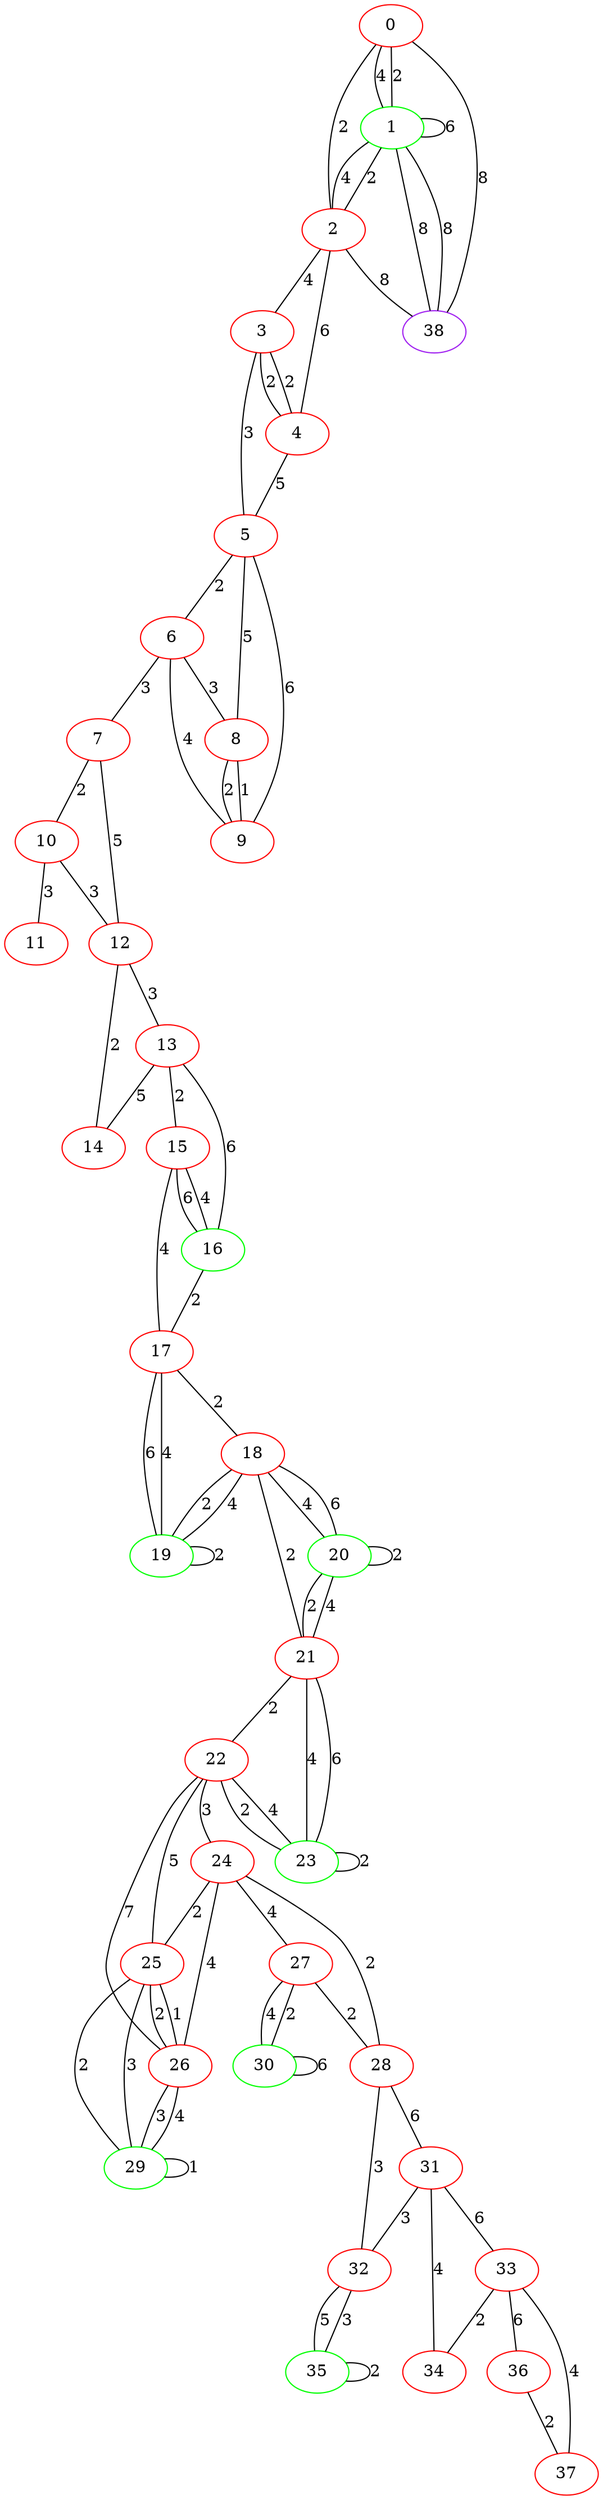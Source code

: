 graph "" {
0 [color=red, weight=1];
1 [color=green, weight=2];
2 [color=red, weight=1];
3 [color=red, weight=1];
4 [color=red, weight=1];
5 [color=red, weight=1];
6 [color=red, weight=1];
7 [color=red, weight=1];
8 [color=red, weight=1];
9 [color=red, weight=1];
10 [color=red, weight=1];
11 [color=red, weight=1];
12 [color=red, weight=1];
13 [color=red, weight=1];
14 [color=red, weight=1];
15 [color=red, weight=1];
16 [color=green, weight=2];
17 [color=red, weight=1];
18 [color=red, weight=1];
19 [color=green, weight=2];
20 [color=green, weight=2];
21 [color=red, weight=1];
22 [color=red, weight=1];
23 [color=green, weight=2];
24 [color=red, weight=1];
25 [color=red, weight=1];
26 [color=red, weight=1];
27 [color=red, weight=1];
28 [color=red, weight=1];
29 [color=green, weight=2];
30 [color=green, weight=2];
31 [color=red, weight=1];
32 [color=red, weight=1];
33 [color=red, weight=1];
34 [color=red, weight=1];
35 [color=green, weight=2];
36 [color=red, weight=1];
37 [color=red, weight=1];
38 [color=purple, weight=4];
0 -- 1  [key=0, label=2];
0 -- 1  [key=1, label=4];
0 -- 2  [key=0, label=2];
0 -- 38  [key=0, label=8];
1 -- 1  [key=0, label=6];
1 -- 2  [key=0, label=4];
1 -- 2  [key=1, label=2];
1 -- 38  [key=0, label=8];
1 -- 38  [key=1, label=8];
2 -- 3  [key=0, label=4];
2 -- 4  [key=0, label=6];
2 -- 38  [key=0, label=8];
3 -- 4  [key=0, label=2];
3 -- 4  [key=1, label=2];
3 -- 5  [key=0, label=3];
4 -- 5  [key=0, label=5];
5 -- 8  [key=0, label=5];
5 -- 9  [key=0, label=6];
5 -- 6  [key=0, label=2];
6 -- 8  [key=0, label=3];
6 -- 9  [key=0, label=4];
6 -- 7  [key=0, label=3];
7 -- 10  [key=0, label=2];
7 -- 12  [key=0, label=5];
8 -- 9  [key=0, label=2];
8 -- 9  [key=1, label=1];
10 -- 11  [key=0, label=3];
10 -- 12  [key=0, label=3];
12 -- 13  [key=0, label=3];
12 -- 14  [key=0, label=2];
13 -- 16  [key=0, label=6];
13 -- 14  [key=0, label=5];
13 -- 15  [key=0, label=2];
15 -- 16  [key=0, label=6];
15 -- 16  [key=1, label=4];
15 -- 17  [key=0, label=4];
16 -- 17  [key=0, label=2];
17 -- 18  [key=0, label=2];
17 -- 19  [key=0, label=4];
17 -- 19  [key=1, label=6];
18 -- 19  [key=0, label=2];
18 -- 19  [key=1, label=4];
18 -- 20  [key=0, label=6];
18 -- 20  [key=1, label=4];
18 -- 21  [key=0, label=2];
19 -- 19  [key=0, label=2];
20 -- 20  [key=0, label=2];
20 -- 21  [key=0, label=4];
20 -- 21  [key=1, label=2];
21 -- 22  [key=0, label=2];
21 -- 23  [key=0, label=4];
21 -- 23  [key=1, label=6];
22 -- 24  [key=0, label=3];
22 -- 25  [key=0, label=5];
22 -- 26  [key=0, label=7];
22 -- 23  [key=0, label=2];
22 -- 23  [key=1, label=4];
23 -- 23  [key=0, label=2];
24 -- 25  [key=0, label=2];
24 -- 26  [key=0, label=4];
24 -- 27  [key=0, label=4];
24 -- 28  [key=0, label=2];
25 -- 26  [key=0, label=1];
25 -- 26  [key=1, label=2];
25 -- 29  [key=0, label=2];
25 -- 29  [key=1, label=3];
26 -- 29  [key=0, label=3];
26 -- 29  [key=1, label=4];
27 -- 28  [key=0, label=2];
27 -- 30  [key=0, label=4];
27 -- 30  [key=1, label=2];
28 -- 32  [key=0, label=3];
28 -- 31  [key=0, label=6];
29 -- 29  [key=0, label=1];
30 -- 30  [key=0, label=6];
31 -- 32  [key=0, label=3];
31 -- 33  [key=0, label=6];
31 -- 34  [key=0, label=4];
32 -- 35  [key=0, label=3];
32 -- 35  [key=1, label=5];
33 -- 34  [key=0, label=2];
33 -- 36  [key=0, label=6];
33 -- 37  [key=0, label=4];
35 -- 35  [key=0, label=2];
36 -- 37  [key=0, label=2];
}
